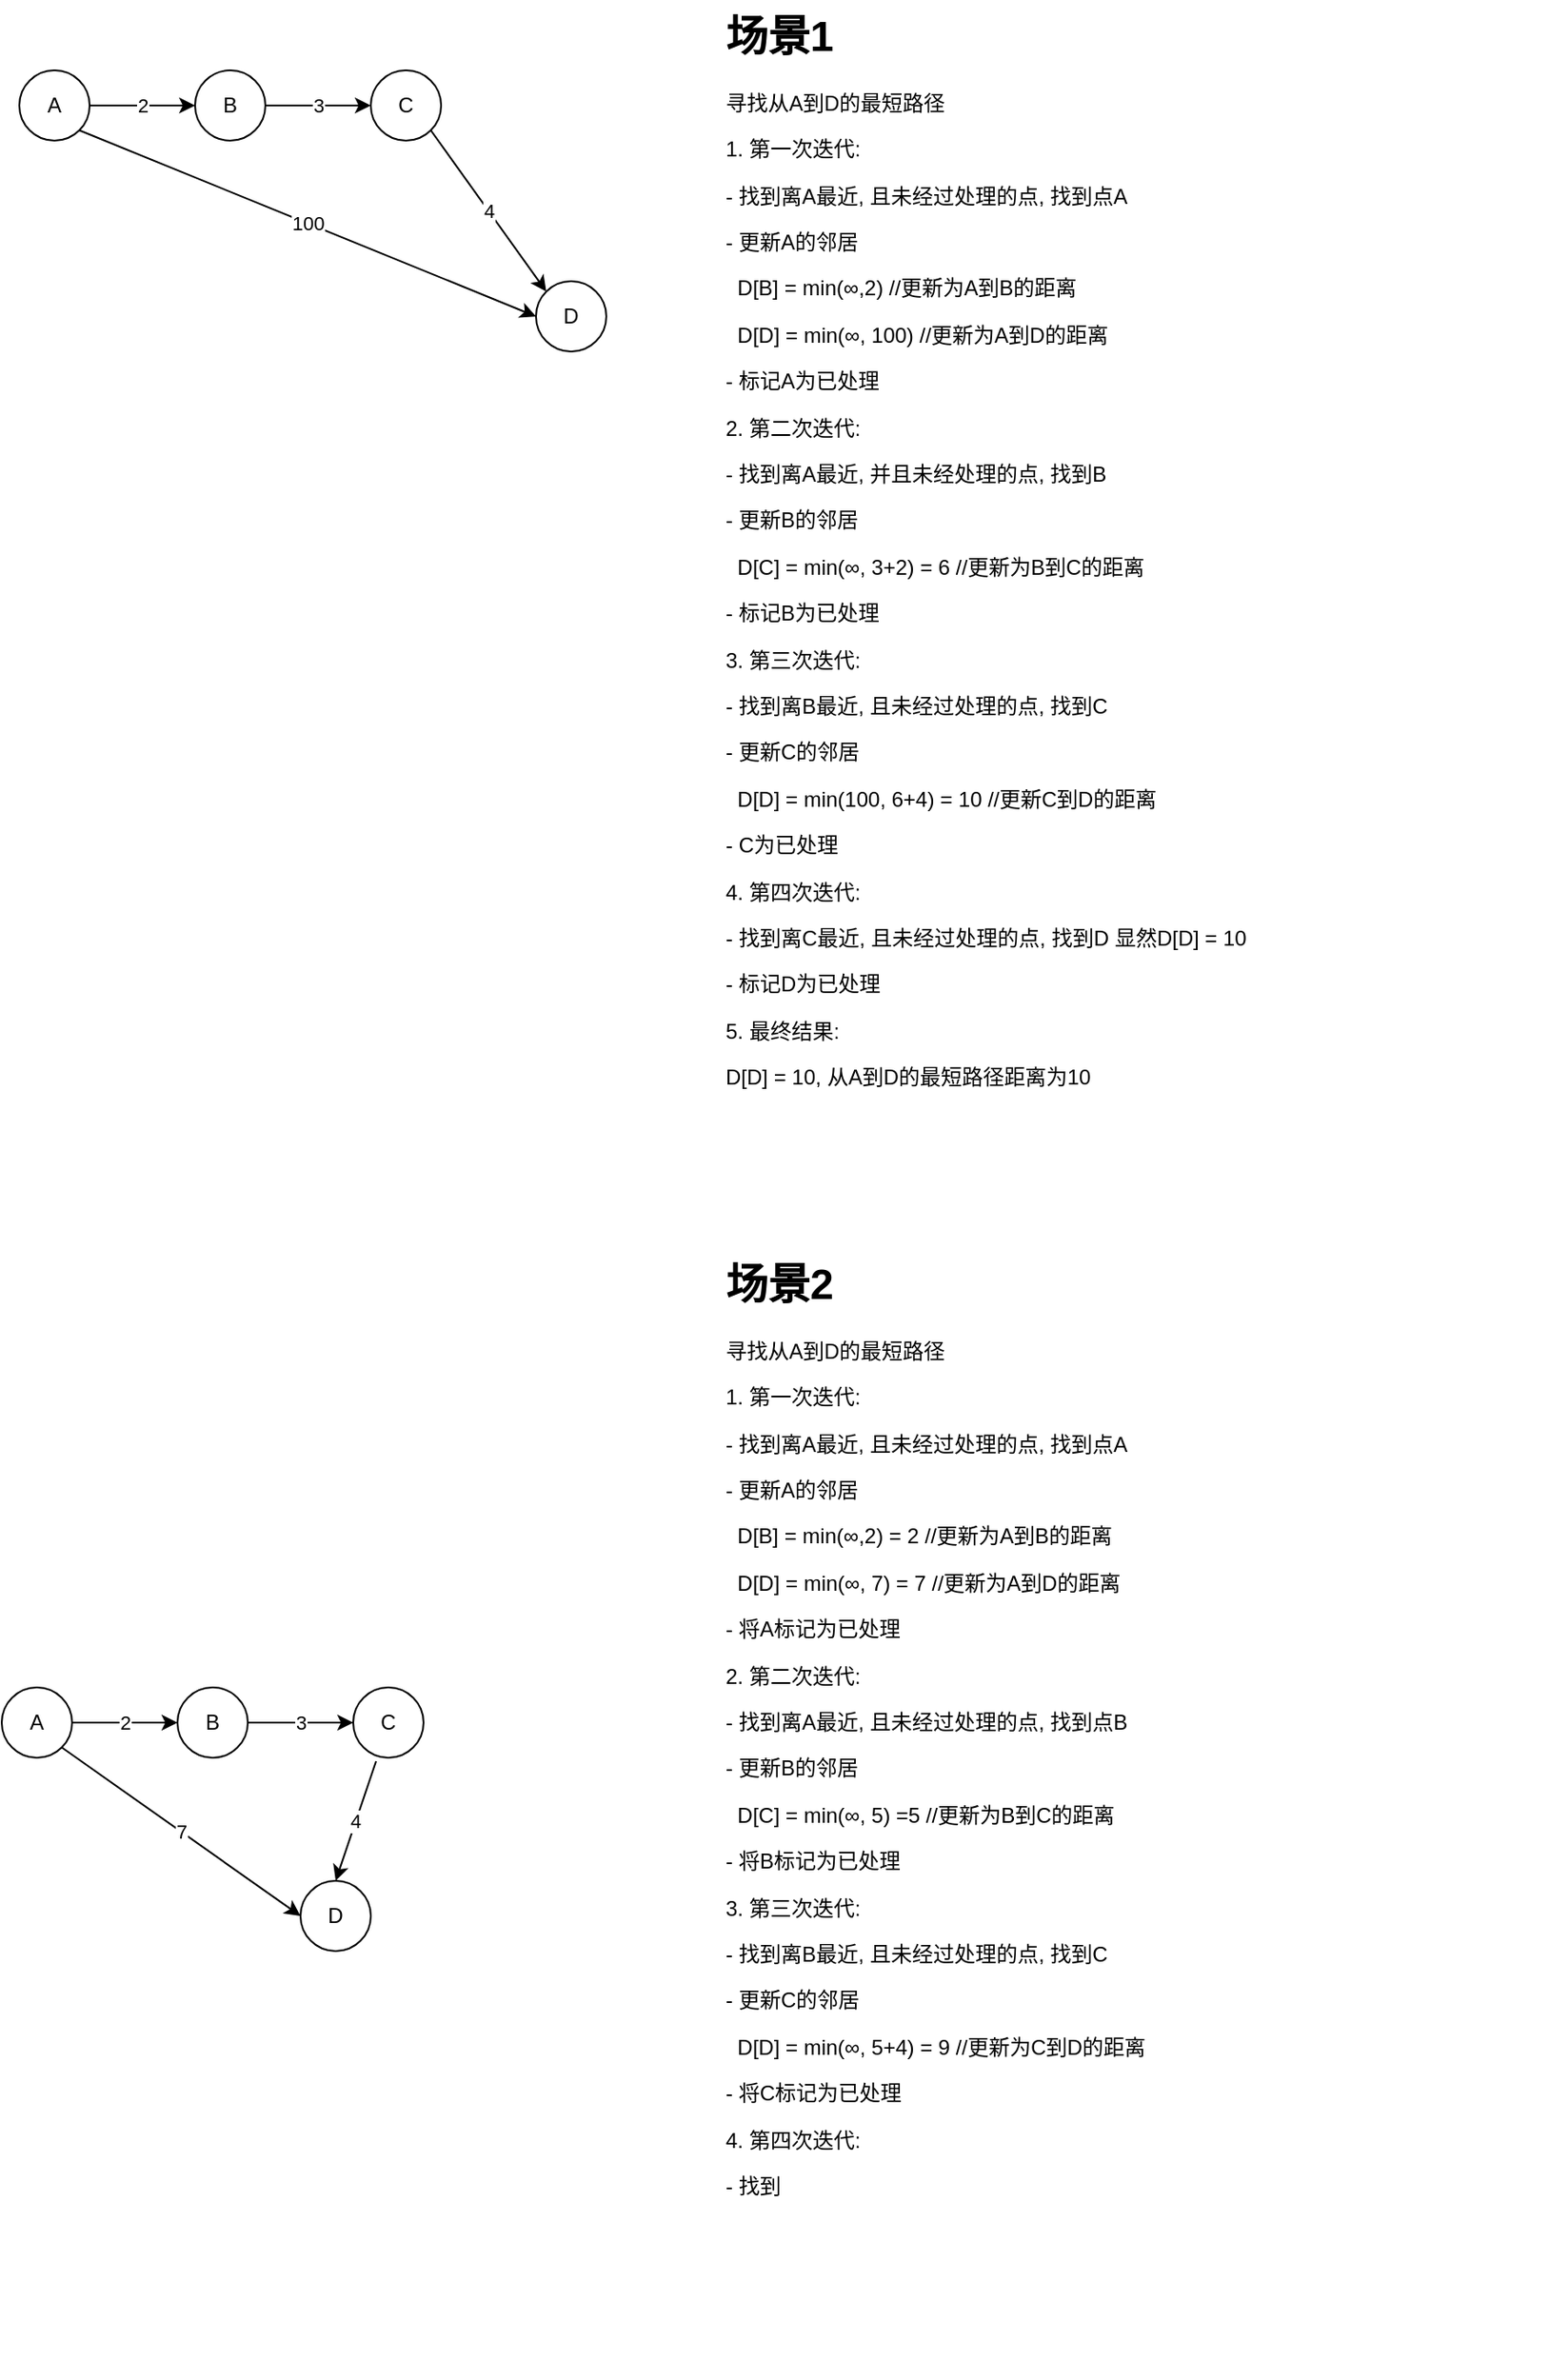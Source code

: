 <mxfile version="24.3.1" type="github">
  <diagram name="第 1 页" id="ynSyun7Jrig-16OEIuBR">
    <mxGraphModel dx="1434" dy="738" grid="1" gridSize="10" guides="1" tooltips="1" connect="1" arrows="1" fold="1" page="1" pageScale="1" pageWidth="827" pageHeight="1169" math="0" shadow="0">
      <root>
        <mxCell id="0" />
        <mxCell id="1" parent="0" />
        <mxCell id="Uyb-lCwGTTEA9483NnbG-32" value="2" style="edgeStyle=none;rounded=0;orthogonalLoop=1;jettySize=auto;html=1;exitX=1;exitY=0.5;exitDx=0;exitDy=0;" edge="1" parent="1" source="Uyb-lCwGTTEA9483NnbG-28" target="Uyb-lCwGTTEA9483NnbG-29">
          <mxGeometry relative="1" as="geometry" />
        </mxCell>
        <mxCell id="Uyb-lCwGTTEA9483NnbG-35" value="100" style="edgeStyle=none;rounded=0;orthogonalLoop=1;jettySize=auto;html=1;exitX=1;exitY=1;exitDx=0;exitDy=0;entryX=0;entryY=0.5;entryDx=0;entryDy=0;" edge="1" parent="1" source="Uyb-lCwGTTEA9483NnbG-28" target="Uyb-lCwGTTEA9483NnbG-31">
          <mxGeometry relative="1" as="geometry" />
        </mxCell>
        <mxCell id="Uyb-lCwGTTEA9483NnbG-28" value="A" style="ellipse;whiteSpace=wrap;html=1;aspect=fixed;" vertex="1" parent="1">
          <mxGeometry x="100" y="110" width="40" height="40" as="geometry" />
        </mxCell>
        <mxCell id="Uyb-lCwGTTEA9483NnbG-33" value="3" style="edgeStyle=none;rounded=0;orthogonalLoop=1;jettySize=auto;html=1;exitX=1;exitY=0.5;exitDx=0;exitDy=0;entryX=0;entryY=0.5;entryDx=0;entryDy=0;" edge="1" parent="1" source="Uyb-lCwGTTEA9483NnbG-29" target="Uyb-lCwGTTEA9483NnbG-30">
          <mxGeometry relative="1" as="geometry" />
        </mxCell>
        <mxCell id="Uyb-lCwGTTEA9483NnbG-29" value="B" style="ellipse;whiteSpace=wrap;html=1;aspect=fixed;" vertex="1" parent="1">
          <mxGeometry x="200" y="110" width="40" height="40" as="geometry" />
        </mxCell>
        <mxCell id="Uyb-lCwGTTEA9483NnbG-34" value="4" style="edgeStyle=none;rounded=0;orthogonalLoop=1;jettySize=auto;html=1;exitX=1;exitY=1;exitDx=0;exitDy=0;entryX=0;entryY=0;entryDx=0;entryDy=0;" edge="1" parent="1" source="Uyb-lCwGTTEA9483NnbG-30" target="Uyb-lCwGTTEA9483NnbG-31">
          <mxGeometry relative="1" as="geometry" />
        </mxCell>
        <mxCell id="Uyb-lCwGTTEA9483NnbG-30" value="C" style="ellipse;whiteSpace=wrap;html=1;aspect=fixed;" vertex="1" parent="1">
          <mxGeometry x="300" y="110" width="40" height="40" as="geometry" />
        </mxCell>
        <mxCell id="Uyb-lCwGTTEA9483NnbG-31" value="D" style="ellipse;whiteSpace=wrap;html=1;aspect=fixed;" vertex="1" parent="1">
          <mxGeometry x="394" y="230" width="40" height="40" as="geometry" />
        </mxCell>
        <mxCell id="Uyb-lCwGTTEA9483NnbG-44" value="&lt;h1 style=&quot;margin-top: 0px;&quot;&gt;场景1&lt;/h1&gt;&lt;p&gt;寻找从A到D的最短路径&lt;/p&gt;&lt;p&gt;1. 第一次迭代:&lt;/p&gt;&lt;p&gt;- 找到离A最近, 且未经过处理的点, 找到点A&lt;/p&gt;&lt;p&gt;- 更新A的邻居&lt;/p&gt;&lt;p&gt;&amp;nbsp; D[B] = min(∞,2) //更新为A到B的距离&lt;/p&gt;&lt;p&gt;&amp;nbsp; D[D] = min(∞, 100) //更新为A到D的距离&lt;/p&gt;&lt;p&gt;- 标记A为已处理&lt;/p&gt;&lt;p&gt;2. 第二次迭代:&lt;/p&gt;&lt;p&gt;- 找到离A最近, 并且未经处理的点, 找到B&lt;/p&gt;&lt;p&gt;- 更新B的邻居&lt;/p&gt;&lt;p&gt;&amp;nbsp; D[C] = min(∞, 3+2) = 6 //更新为B到C的距离&lt;/p&gt;&lt;p&gt;- 标记B为已处理&lt;/p&gt;&lt;p&gt;3. 第三次迭代:&lt;/p&gt;&lt;p&gt;- 找到离B最近, 且未经过处理的点, 找到C&lt;/p&gt;&lt;p&gt;- 更新C的邻居&lt;/p&gt;&lt;p&gt;&amp;nbsp; D[D] = min(100, 6+4) = 10 //更新C到D的距离&lt;/p&gt;&lt;p&gt;- C为已处理&lt;/p&gt;&lt;p&gt;4. 第四次迭代:&lt;/p&gt;&lt;p&gt;- 找到离C最近, 且未经过处理的点, 找到D 显然D[D] = 10&lt;/p&gt;&lt;p&gt;- 标记D为已处理&lt;/p&gt;&lt;p&gt;5. 最终结果:&lt;/p&gt;&lt;p&gt;D[D] = 10, 从A到D的最短路径距离为10&lt;/p&gt;&lt;p&gt;&lt;br&gt;&lt;/p&gt;" style="text;html=1;whiteSpace=wrap;overflow=hidden;rounded=0;" vertex="1" parent="1">
          <mxGeometry x="500" y="70" width="470" height="640" as="geometry" />
        </mxCell>
        <mxCell id="Uyb-lCwGTTEA9483NnbG-50" value="2" style="edgeStyle=none;rounded=0;orthogonalLoop=1;jettySize=auto;html=1;" edge="1" parent="1" source="Uyb-lCwGTTEA9483NnbG-46" target="Uyb-lCwGTTEA9483NnbG-47">
          <mxGeometry relative="1" as="geometry" />
        </mxCell>
        <mxCell id="Uyb-lCwGTTEA9483NnbG-53" value="7" style="edgeStyle=none;rounded=0;orthogonalLoop=1;jettySize=auto;html=1;exitX=1;exitY=1;exitDx=0;exitDy=0;entryX=0;entryY=0.5;entryDx=0;entryDy=0;" edge="1" parent="1" source="Uyb-lCwGTTEA9483NnbG-46" target="Uyb-lCwGTTEA9483NnbG-49">
          <mxGeometry relative="1" as="geometry" />
        </mxCell>
        <mxCell id="Uyb-lCwGTTEA9483NnbG-46" value="A" style="ellipse;whiteSpace=wrap;html=1;aspect=fixed;" vertex="1" parent="1">
          <mxGeometry x="90" y="1030" width="40" height="40" as="geometry" />
        </mxCell>
        <mxCell id="Uyb-lCwGTTEA9483NnbG-51" value="3" style="edgeStyle=none;rounded=0;orthogonalLoop=1;jettySize=auto;html=1;" edge="1" parent="1" source="Uyb-lCwGTTEA9483NnbG-47" target="Uyb-lCwGTTEA9483NnbG-48">
          <mxGeometry relative="1" as="geometry" />
        </mxCell>
        <mxCell id="Uyb-lCwGTTEA9483NnbG-47" value="B" style="ellipse;whiteSpace=wrap;html=1;aspect=fixed;" vertex="1" parent="1">
          <mxGeometry x="190" y="1030" width="40" height="40" as="geometry" />
        </mxCell>
        <mxCell id="Uyb-lCwGTTEA9483NnbG-52" value="4" style="edgeStyle=none;rounded=0;orthogonalLoop=1;jettySize=auto;html=1;exitX=0.325;exitY=1.05;exitDx=0;exitDy=0;entryX=0.5;entryY=0;entryDx=0;entryDy=0;exitPerimeter=0;" edge="1" parent="1" source="Uyb-lCwGTTEA9483NnbG-48" target="Uyb-lCwGTTEA9483NnbG-49">
          <mxGeometry relative="1" as="geometry" />
        </mxCell>
        <mxCell id="Uyb-lCwGTTEA9483NnbG-48" value="C" style="ellipse;whiteSpace=wrap;html=1;aspect=fixed;" vertex="1" parent="1">
          <mxGeometry x="290" y="1030" width="40" height="40" as="geometry" />
        </mxCell>
        <mxCell id="Uyb-lCwGTTEA9483NnbG-49" value="D" style="ellipse;whiteSpace=wrap;html=1;aspect=fixed;" vertex="1" parent="1">
          <mxGeometry x="260" y="1140" width="40" height="40" as="geometry" />
        </mxCell>
        <mxCell id="Uyb-lCwGTTEA9483NnbG-55" value="&lt;h1 style=&quot;margin-top: 0px;&quot;&gt;场景2&lt;/h1&gt;&lt;p&gt;寻找从A到D的最短路径&lt;/p&gt;&lt;p&gt;1. 第一次迭代:&lt;/p&gt;&lt;p&gt;- 找到离A最近, 且未经过处理的点, 找到点A&lt;/p&gt;&lt;p&gt;- 更新A的邻居&lt;/p&gt;&lt;p&gt;&amp;nbsp; D[B] = min(∞,2) = 2 //更新为A到B的距离&lt;/p&gt;&lt;p&gt;&amp;nbsp; D[D] = min(∞, 7) = 7 //更新为A到D的距离&lt;/p&gt;&lt;p&gt;- 将A标记为已处理&lt;/p&gt;&lt;p&gt;2. 第二次迭代:&lt;/p&gt;&lt;p&gt;- 找到离A最近, 且未经过处理的点, 找到点B&lt;/p&gt;&lt;p&gt;- 更新B的邻居&lt;/p&gt;&lt;p&gt;&amp;nbsp; D[C] = min(∞, 5) =5 //更新为B到C的距离&lt;/p&gt;&lt;p&gt;- 将B标记为已处理&lt;/p&gt;&lt;p&gt;3. 第三次迭代:&lt;/p&gt;&lt;p&gt;- 找到离B最近, 且未经过处理的点, 找到C&lt;/p&gt;&lt;p&gt;- 更新C的邻居&lt;/p&gt;&lt;p&gt;&amp;nbsp; D[D] = min(∞, 5+4) = 9 //更新为C到D的距离&lt;/p&gt;&lt;p&gt;- 将C标记为已处理&lt;/p&gt;&lt;p&gt;4. 第四次迭代:&lt;/p&gt;&lt;p&gt;- 找到&lt;/p&gt;&lt;p&gt;&lt;br&gt;&lt;/p&gt;" style="text;html=1;whiteSpace=wrap;overflow=hidden;rounded=0;" vertex="1" parent="1">
          <mxGeometry x="500" y="780" width="470" height="640" as="geometry" />
        </mxCell>
      </root>
    </mxGraphModel>
  </diagram>
</mxfile>
